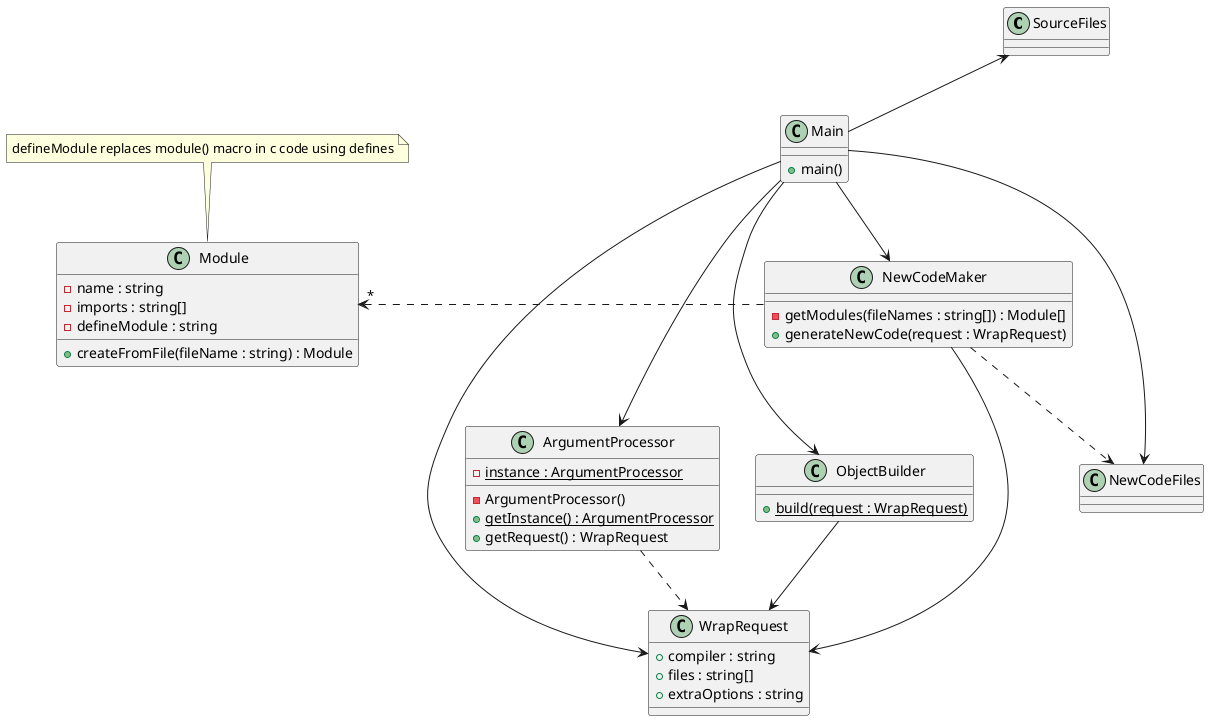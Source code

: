 @startuml design1

class SourceFiles
class NewCodeFiles

class Main {
    + main()
}

class Module {
    - name : string
    - imports : string[]
    - defineModule : string

    + createFromFile(fileName : string) : Module
}

class WrapRequest {
    + compiler : string
    + files : string[]
    + extraOptions : string
}

class ArgumentProcessor {
    - {static} instance : ArgumentProcessor
    - ArgumentProcessor()
    + {static} getInstance() : ArgumentProcessor
    + getRequest() : WrapRequest
}

note top of Module : defineModule replaces module() macro in c code using defines

class NewCodeMaker {
    - getModules(fileNames : string[]) : Module[]
    + generateNewCode(request : WrapRequest)
}

class ObjectBuilder {
    + {static} build(request : WrapRequest)
}

Main --d-> ArgumentProcessor
ArgumentProcessor ..> WrapRequest
Main --d-> WrapRequest
Main -u-> SourceFiles
SourceFiles -[hidden]> NewCodeFiles
Main -d-> NewCodeMaker
NewCodeMaker .l.> "*" Module
NewCodeMaker ..> NewCodeFiles
Main ---> NewCodeFiles
NewCodeMaker --> WrapRequest
ObjectBuilder --> WrapRequest
Main ---> ObjectBuilder

@enduml